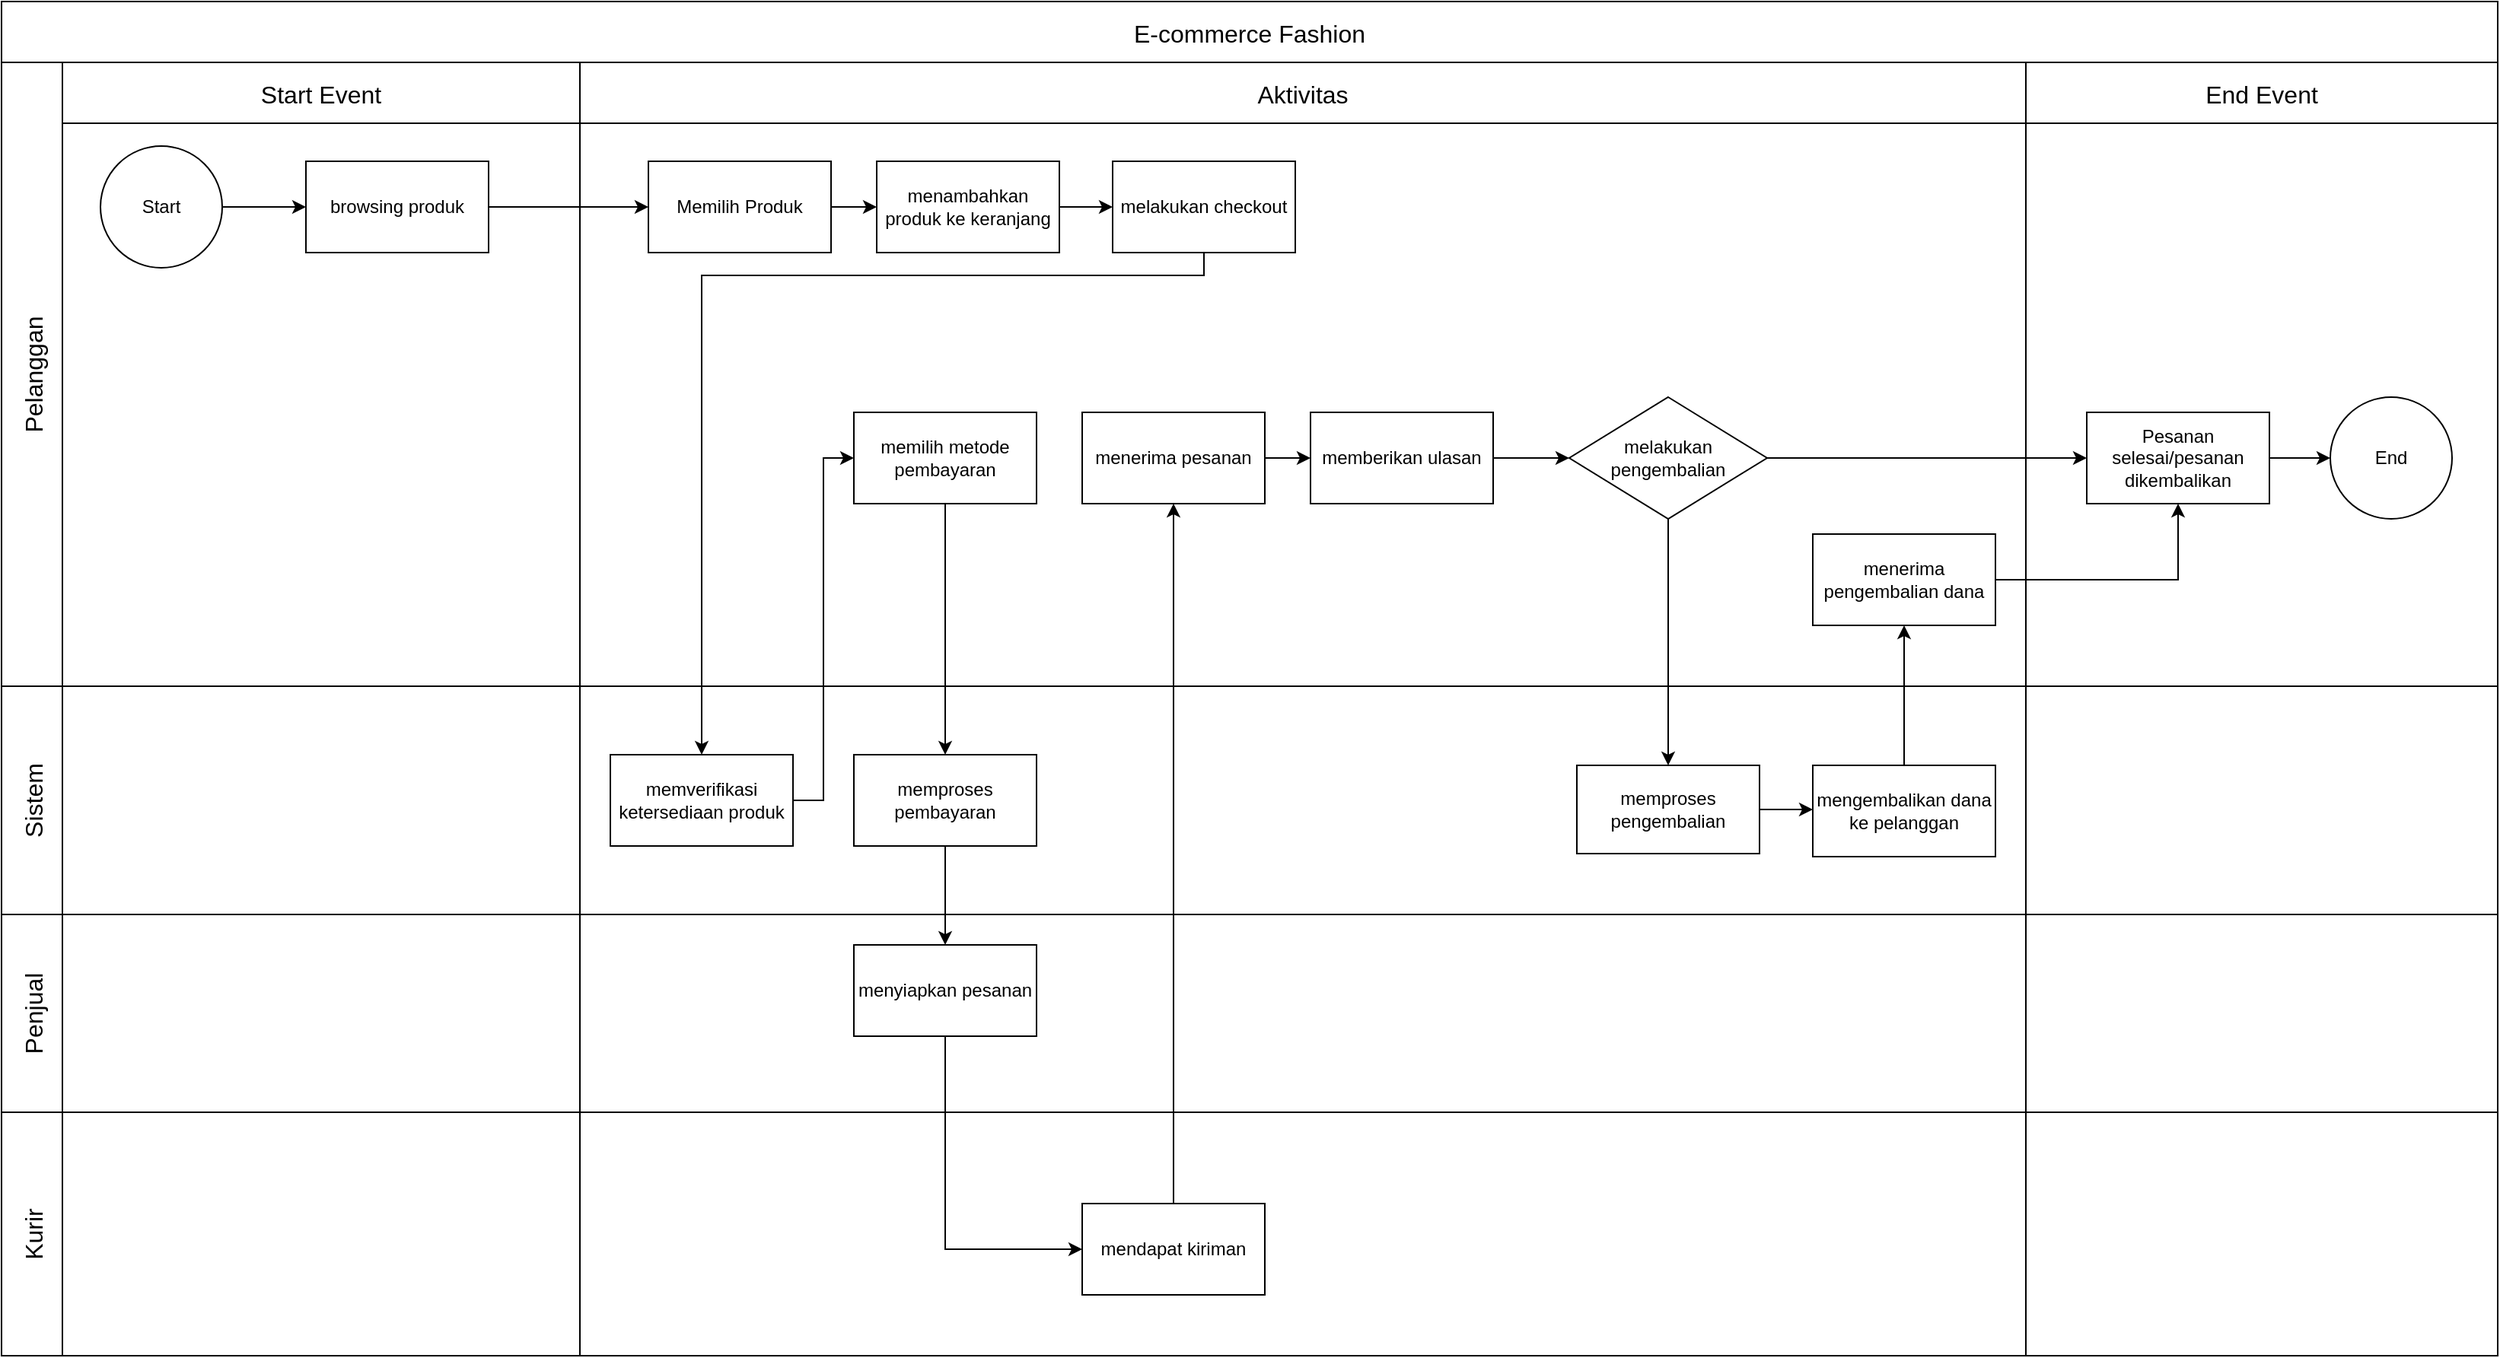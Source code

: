 <mxfile version="24.7.13">
  <diagram name="Page-1" id="c_iTERMQYXSS9ofCvHll">
    <mxGraphModel dx="2806" dy="1036" grid="1" gridSize="10" guides="1" tooltips="1" connect="1" arrows="1" fold="1" page="1" pageScale="1" pageWidth="850" pageHeight="1100" math="0" shadow="0">
      <root>
        <mxCell id="0" />
        <mxCell id="1" parent="0" />
        <mxCell id="AZHyjbpUts169mTSiIc2-15" value="E-commerce Fashion" style="shape=table;childLayout=tableLayout;startSize=40;collapsible=0;recursiveResize=0;expand=0;fontSize=16;" vertex="1" parent="1">
          <mxGeometry x="-570" y="550" width="1640" height="890.0" as="geometry" />
        </mxCell>
        <mxCell id="AZHyjbpUts169mTSiIc2-16" value="Pelanggan" style="shape=tableRow;horizontal=0;swimlaneHead=0;swimlaneBody=0;top=0;left=0;strokeColor=inherit;bottom=0;right=0;dropTarget=0;fontStyle=0;fillColor=none;points=[[0,0.5],[1,0.5]];portConstraint=eastwest;startSize=40;collapsible=0;recursiveResize=0;expand=0;fontSize=16;" vertex="1" parent="AZHyjbpUts169mTSiIc2-15">
          <mxGeometry y="40" width="1640" height="410" as="geometry" />
        </mxCell>
        <mxCell id="AZHyjbpUts169mTSiIc2-17" value="Start Event" style="swimlane;swimlaneHead=0;swimlaneBody=0;fontStyle=0;strokeColor=inherit;connectable=0;fillColor=none;startSize=40;collapsible=0;recursiveResize=0;expand=0;fontSize=16;" vertex="1" parent="AZHyjbpUts169mTSiIc2-16">
          <mxGeometry x="40" width="340" height="410" as="geometry">
            <mxRectangle width="340" height="410" as="alternateBounds" />
          </mxGeometry>
        </mxCell>
        <mxCell id="AZHyjbpUts169mTSiIc2-38" value="" style="edgeStyle=orthogonalEdgeStyle;rounded=0;orthogonalLoop=1;jettySize=auto;html=1;" edge="1" parent="AZHyjbpUts169mTSiIc2-17" source="AZHyjbpUts169mTSiIc2-36" target="AZHyjbpUts169mTSiIc2-37">
          <mxGeometry relative="1" as="geometry" />
        </mxCell>
        <mxCell id="AZHyjbpUts169mTSiIc2-36" value="Start" style="ellipse;whiteSpace=wrap;html=1;aspect=fixed;" vertex="1" parent="AZHyjbpUts169mTSiIc2-17">
          <mxGeometry x="25" y="55" width="80" height="80" as="geometry" />
        </mxCell>
        <mxCell id="AZHyjbpUts169mTSiIc2-37" value="browsing produk" style="whiteSpace=wrap;html=1;" vertex="1" parent="AZHyjbpUts169mTSiIc2-17">
          <mxGeometry x="160" y="65" width="120" height="60" as="geometry" />
        </mxCell>
        <mxCell id="AZHyjbpUts169mTSiIc2-18" value="Aktivitas" style="swimlane;swimlaneHead=0;swimlaneBody=0;fontStyle=0;strokeColor=inherit;connectable=0;fillColor=none;startSize=40;collapsible=0;recursiveResize=0;expand=0;fontSize=16;" vertex="1" parent="AZHyjbpUts169mTSiIc2-16">
          <mxGeometry x="380" width="950" height="410" as="geometry">
            <mxRectangle width="950" height="410" as="alternateBounds" />
          </mxGeometry>
        </mxCell>
        <mxCell id="AZHyjbpUts169mTSiIc2-42" value="" style="edgeStyle=orthogonalEdgeStyle;rounded=0;orthogonalLoop=1;jettySize=auto;html=1;" edge="1" parent="AZHyjbpUts169mTSiIc2-18" source="AZHyjbpUts169mTSiIc2-39" target="AZHyjbpUts169mTSiIc2-41">
          <mxGeometry relative="1" as="geometry" />
        </mxCell>
        <mxCell id="AZHyjbpUts169mTSiIc2-39" value="&lt;div&gt;&lt;span style=&quot;background-color: initial;&quot;&gt;Memilih Produk&lt;/span&gt;&lt;br&gt;&lt;/div&gt;" style="whiteSpace=wrap;html=1;" vertex="1" parent="AZHyjbpUts169mTSiIc2-18">
          <mxGeometry x="45" y="65" width="120" height="60" as="geometry" />
        </mxCell>
        <mxCell id="AZHyjbpUts169mTSiIc2-41" value="menambahkan produk ke keranjang" style="whiteSpace=wrap;html=1;" vertex="1" parent="AZHyjbpUts169mTSiIc2-18">
          <mxGeometry x="195" y="65" width="120" height="60" as="geometry" />
        </mxCell>
        <mxCell id="AZHyjbpUts169mTSiIc2-43" value="melakukan checkout" style="whiteSpace=wrap;html=1;" vertex="1" parent="AZHyjbpUts169mTSiIc2-18">
          <mxGeometry x="350" y="65" width="120" height="60" as="geometry" />
        </mxCell>
        <mxCell id="AZHyjbpUts169mTSiIc2-44" value="" style="edgeStyle=orthogonalEdgeStyle;rounded=0;orthogonalLoop=1;jettySize=auto;html=1;" edge="1" parent="AZHyjbpUts169mTSiIc2-18" source="AZHyjbpUts169mTSiIc2-41" target="AZHyjbpUts169mTSiIc2-43">
          <mxGeometry relative="1" as="geometry" />
        </mxCell>
        <mxCell id="AZHyjbpUts169mTSiIc2-47" value="memilih metode pembayaran" style="whiteSpace=wrap;html=1;" vertex="1" parent="AZHyjbpUts169mTSiIc2-18">
          <mxGeometry x="180" y="230" width="120" height="60" as="geometry" />
        </mxCell>
        <mxCell id="AZHyjbpUts169mTSiIc2-93" value="" style="edgeStyle=orthogonalEdgeStyle;rounded=0;orthogonalLoop=1;jettySize=auto;html=1;" edge="1" parent="AZHyjbpUts169mTSiIc2-18" source="AZHyjbpUts169mTSiIc2-90" target="AZHyjbpUts169mTSiIc2-92">
          <mxGeometry relative="1" as="geometry" />
        </mxCell>
        <mxCell id="AZHyjbpUts169mTSiIc2-90" value="menerima pesanan" style="whiteSpace=wrap;html=1;" vertex="1" parent="AZHyjbpUts169mTSiIc2-18">
          <mxGeometry x="330" y="230" width="120" height="60" as="geometry" />
        </mxCell>
        <mxCell id="AZHyjbpUts169mTSiIc2-95" value="" style="edgeStyle=orthogonalEdgeStyle;rounded=0;orthogonalLoop=1;jettySize=auto;html=1;" edge="1" parent="AZHyjbpUts169mTSiIc2-18" source="AZHyjbpUts169mTSiIc2-92" target="AZHyjbpUts169mTSiIc2-94">
          <mxGeometry relative="1" as="geometry" />
        </mxCell>
        <mxCell id="AZHyjbpUts169mTSiIc2-92" value="memberikan ulasan" style="whiteSpace=wrap;html=1;" vertex="1" parent="AZHyjbpUts169mTSiIc2-18">
          <mxGeometry x="480" y="230" width="120" height="60" as="geometry" />
        </mxCell>
        <mxCell id="AZHyjbpUts169mTSiIc2-94" value="melakukan pengembalian" style="rhombus;whiteSpace=wrap;html=1;" vertex="1" parent="AZHyjbpUts169mTSiIc2-18">
          <mxGeometry x="650" y="220" width="130" height="80" as="geometry" />
        </mxCell>
        <mxCell id="AZHyjbpUts169mTSiIc2-100" value="menerima pengembalian dana" style="whiteSpace=wrap;html=1;" vertex="1" parent="AZHyjbpUts169mTSiIc2-18">
          <mxGeometry x="810" y="310" width="120" height="60" as="geometry" />
        </mxCell>
        <mxCell id="AZHyjbpUts169mTSiIc2-19" value="End Event" style="swimlane;swimlaneHead=0;swimlaneBody=0;fontStyle=0;strokeColor=inherit;connectable=0;fillColor=none;startSize=40;collapsible=0;recursiveResize=0;expand=0;fontSize=16;" vertex="1" parent="AZHyjbpUts169mTSiIc2-16">
          <mxGeometry x="1330" width="310" height="410" as="geometry">
            <mxRectangle width="310" height="410" as="alternateBounds" />
          </mxGeometry>
        </mxCell>
        <mxCell id="AZHyjbpUts169mTSiIc2-117" value="" style="edgeStyle=orthogonalEdgeStyle;rounded=0;orthogonalLoop=1;jettySize=auto;html=1;" edge="1" parent="AZHyjbpUts169mTSiIc2-19" source="AZHyjbpUts169mTSiIc2-111" target="AZHyjbpUts169mTSiIc2-116">
          <mxGeometry relative="1" as="geometry" />
        </mxCell>
        <mxCell id="AZHyjbpUts169mTSiIc2-111" value="Pesanan selesai/pesanan dikembalikan" style="whiteSpace=wrap;html=1;" vertex="1" parent="AZHyjbpUts169mTSiIc2-19">
          <mxGeometry x="40" y="230" width="120" height="60" as="geometry" />
        </mxCell>
        <mxCell id="AZHyjbpUts169mTSiIc2-116" value="End" style="ellipse;whiteSpace=wrap;html=1;" vertex="1" parent="AZHyjbpUts169mTSiIc2-19">
          <mxGeometry x="200" y="220" width="80" height="80" as="geometry" />
        </mxCell>
        <mxCell id="AZHyjbpUts169mTSiIc2-40" value="" style="edgeStyle=orthogonalEdgeStyle;rounded=0;orthogonalLoop=1;jettySize=auto;html=1;" edge="1" parent="AZHyjbpUts169mTSiIc2-16" source="AZHyjbpUts169mTSiIc2-37" target="AZHyjbpUts169mTSiIc2-39">
          <mxGeometry relative="1" as="geometry" />
        </mxCell>
        <mxCell id="AZHyjbpUts169mTSiIc2-112" value="" style="edgeStyle=orthogonalEdgeStyle;rounded=0;orthogonalLoop=1;jettySize=auto;html=1;" edge="1" parent="AZHyjbpUts169mTSiIc2-16" source="AZHyjbpUts169mTSiIc2-94" target="AZHyjbpUts169mTSiIc2-111">
          <mxGeometry relative="1" as="geometry" />
        </mxCell>
        <mxCell id="AZHyjbpUts169mTSiIc2-119" value="" style="edgeStyle=orthogonalEdgeStyle;rounded=0;orthogonalLoop=1;jettySize=auto;html=1;entryX=0.5;entryY=1;entryDx=0;entryDy=0;" edge="1" parent="AZHyjbpUts169mTSiIc2-16" source="AZHyjbpUts169mTSiIc2-100" target="AZHyjbpUts169mTSiIc2-111">
          <mxGeometry relative="1" as="geometry">
            <mxPoint x="1390" y="340" as="targetPoint" />
          </mxGeometry>
        </mxCell>
        <mxCell id="AZHyjbpUts169mTSiIc2-20" value="Sistem" style="shape=tableRow;horizontal=0;swimlaneHead=0;swimlaneBody=0;top=0;left=0;strokeColor=inherit;bottom=0;right=0;dropTarget=0;fontStyle=0;fillColor=none;points=[[0,0.5],[1,0.5]];portConstraint=eastwest;startSize=40;collapsible=0;recursiveResize=0;expand=0;fontSize=16;" vertex="1" parent="AZHyjbpUts169mTSiIc2-15">
          <mxGeometry y="450" width="1640" height="150" as="geometry" />
        </mxCell>
        <mxCell id="AZHyjbpUts169mTSiIc2-21" value="" style="swimlane;swimlaneHead=0;swimlaneBody=0;fontStyle=0;connectable=0;strokeColor=inherit;fillColor=none;startSize=0;collapsible=0;recursiveResize=0;expand=0;fontSize=16;" vertex="1" parent="AZHyjbpUts169mTSiIc2-20">
          <mxGeometry x="40" width="340" height="150" as="geometry">
            <mxRectangle width="340" height="150" as="alternateBounds" />
          </mxGeometry>
        </mxCell>
        <mxCell id="AZHyjbpUts169mTSiIc2-22" value="" style="swimlane;swimlaneHead=0;swimlaneBody=0;fontStyle=0;connectable=0;strokeColor=inherit;fillColor=none;startSize=0;collapsible=0;recursiveResize=0;expand=0;fontSize=16;" vertex="1" parent="AZHyjbpUts169mTSiIc2-20">
          <mxGeometry x="380" width="950" height="150" as="geometry">
            <mxRectangle width="950" height="150" as="alternateBounds" />
          </mxGeometry>
        </mxCell>
        <mxCell id="AZHyjbpUts169mTSiIc2-45" value="memverifikasi ketersediaan produk" style="whiteSpace=wrap;html=1;" vertex="1" parent="AZHyjbpUts169mTSiIc2-22">
          <mxGeometry x="20" y="45" width="120" height="60" as="geometry" />
        </mxCell>
        <mxCell id="AZHyjbpUts169mTSiIc2-49" value="memproses pembayaran" style="whiteSpace=wrap;html=1;" vertex="1" parent="AZHyjbpUts169mTSiIc2-22">
          <mxGeometry x="180" y="45" width="120" height="60" as="geometry" />
        </mxCell>
        <mxCell id="AZHyjbpUts169mTSiIc2-96" value="memproses pengembalian" style="whiteSpace=wrap;html=1;" vertex="1" parent="AZHyjbpUts169mTSiIc2-22">
          <mxGeometry x="655" y="52" width="120" height="58" as="geometry" />
        </mxCell>
        <mxCell id="AZHyjbpUts169mTSiIc2-98" value="mengembalikan dana ke pelanggan" style="whiteSpace=wrap;html=1;" vertex="1" parent="AZHyjbpUts169mTSiIc2-22">
          <mxGeometry x="810" y="52" width="120" height="60" as="geometry" />
        </mxCell>
        <mxCell id="AZHyjbpUts169mTSiIc2-99" value="" style="edgeStyle=orthogonalEdgeStyle;rounded=0;orthogonalLoop=1;jettySize=auto;html=1;" edge="1" parent="AZHyjbpUts169mTSiIc2-22" source="AZHyjbpUts169mTSiIc2-96" target="AZHyjbpUts169mTSiIc2-98">
          <mxGeometry relative="1" as="geometry">
            <Array as="points">
              <mxPoint x="830" y="81" />
            </Array>
          </mxGeometry>
        </mxCell>
        <mxCell id="AZHyjbpUts169mTSiIc2-23" value="" style="swimlane;swimlaneHead=0;swimlaneBody=0;fontStyle=0;connectable=0;strokeColor=inherit;fillColor=none;startSize=0;collapsible=0;recursiveResize=0;expand=0;fontSize=16;movable=0;resizable=0;rotatable=0;deletable=0;editable=0;locked=1;" vertex="1" parent="AZHyjbpUts169mTSiIc2-20">
          <mxGeometry x="1330" width="310" height="150" as="geometry">
            <mxRectangle width="310" height="150" as="alternateBounds" />
          </mxGeometry>
        </mxCell>
        <mxCell id="AZHyjbpUts169mTSiIc2-24" value="Penjual" style="shape=tableRow;horizontal=0;swimlaneHead=0;swimlaneBody=0;top=0;left=0;strokeColor=inherit;bottom=0;right=0;dropTarget=0;fontStyle=0;fillColor=none;points=[[0,0.5],[1,0.5]];portConstraint=eastwest;startSize=40;collapsible=0;recursiveResize=0;expand=0;fontSize=16;" vertex="1" parent="AZHyjbpUts169mTSiIc2-15">
          <mxGeometry y="600" width="1640" height="130" as="geometry" />
        </mxCell>
        <mxCell id="AZHyjbpUts169mTSiIc2-25" value="" style="swimlane;swimlaneHead=0;swimlaneBody=0;fontStyle=0;connectable=0;strokeColor=inherit;fillColor=none;startSize=0;collapsible=0;recursiveResize=0;expand=0;fontSize=16;" vertex="1" parent="AZHyjbpUts169mTSiIc2-24">
          <mxGeometry x="40" width="340" height="130" as="geometry">
            <mxRectangle width="340" height="130" as="alternateBounds" />
          </mxGeometry>
        </mxCell>
        <mxCell id="AZHyjbpUts169mTSiIc2-26" value="" style="swimlane;swimlaneHead=0;swimlaneBody=0;fontStyle=0;connectable=0;strokeColor=inherit;fillColor=none;startSize=0;collapsible=0;recursiveResize=0;expand=0;fontSize=16;" vertex="1" parent="AZHyjbpUts169mTSiIc2-24">
          <mxGeometry x="380" width="950" height="130" as="geometry">
            <mxRectangle width="950" height="130" as="alternateBounds" />
          </mxGeometry>
        </mxCell>
        <mxCell id="AZHyjbpUts169mTSiIc2-86" value="menyiapkan pesanan" style="whiteSpace=wrap;html=1;" vertex="1" parent="AZHyjbpUts169mTSiIc2-26">
          <mxGeometry x="180" y="20" width="120" height="60" as="geometry" />
        </mxCell>
        <mxCell id="AZHyjbpUts169mTSiIc2-27" value="" style="swimlane;swimlaneHead=0;swimlaneBody=0;fontStyle=0;connectable=0;strokeColor=inherit;fillColor=none;startSize=0;collapsible=0;recursiveResize=0;expand=0;fontSize=16;" vertex="1" parent="AZHyjbpUts169mTSiIc2-24">
          <mxGeometry x="1330" width="310" height="130" as="geometry">
            <mxRectangle width="310" height="130" as="alternateBounds" />
          </mxGeometry>
        </mxCell>
        <mxCell id="AZHyjbpUts169mTSiIc2-28" value="Kurir" style="shape=tableRow;horizontal=0;swimlaneHead=0;swimlaneBody=0;top=0;left=0;strokeColor=inherit;bottom=0;right=0;dropTarget=0;fontStyle=0;fillColor=none;points=[[0,0.5],[1,0.5]];portConstraint=eastwest;startSize=40;collapsible=0;recursiveResize=0;expand=0;fontSize=16;" vertex="1" parent="AZHyjbpUts169mTSiIc2-15">
          <mxGeometry y="730" width="1640" height="160" as="geometry" />
        </mxCell>
        <mxCell id="AZHyjbpUts169mTSiIc2-29" style="swimlane;swimlaneHead=0;swimlaneBody=0;fontStyle=0;connectable=0;strokeColor=inherit;fillColor=none;startSize=0;collapsible=0;recursiveResize=0;expand=0;fontSize=16;" vertex="1" parent="AZHyjbpUts169mTSiIc2-28">
          <mxGeometry x="40" width="340" height="160" as="geometry">
            <mxRectangle width="340" height="160" as="alternateBounds" />
          </mxGeometry>
        </mxCell>
        <mxCell id="AZHyjbpUts169mTSiIc2-30" style="swimlane;swimlaneHead=0;swimlaneBody=0;fontStyle=0;connectable=0;strokeColor=inherit;fillColor=none;startSize=0;collapsible=0;recursiveResize=0;expand=0;fontSize=16;" vertex="1" parent="AZHyjbpUts169mTSiIc2-28">
          <mxGeometry x="380" width="950" height="160" as="geometry">
            <mxRectangle width="950" height="160" as="alternateBounds" />
          </mxGeometry>
        </mxCell>
        <mxCell id="AZHyjbpUts169mTSiIc2-88" value="mendapat kiriman" style="whiteSpace=wrap;html=1;" vertex="1" parent="AZHyjbpUts169mTSiIc2-30">
          <mxGeometry x="330" y="60" width="120" height="60" as="geometry" />
        </mxCell>
        <mxCell id="AZHyjbpUts169mTSiIc2-31" style="swimlane;swimlaneHead=0;swimlaneBody=0;fontStyle=0;connectable=0;strokeColor=inherit;fillColor=none;startSize=0;collapsible=0;recursiveResize=0;expand=0;fontSize=16;" vertex="1" parent="AZHyjbpUts169mTSiIc2-28">
          <mxGeometry x="1330" width="310" height="160" as="geometry">
            <mxRectangle width="310" height="160" as="alternateBounds" />
          </mxGeometry>
        </mxCell>
        <mxCell id="AZHyjbpUts169mTSiIc2-46" value="" style="edgeStyle=orthogonalEdgeStyle;rounded=0;orthogonalLoop=1;jettySize=auto;html=1;" edge="1" parent="AZHyjbpUts169mTSiIc2-15" source="AZHyjbpUts169mTSiIc2-43" target="AZHyjbpUts169mTSiIc2-45">
          <mxGeometry relative="1" as="geometry">
            <Array as="points">
              <mxPoint x="700" y="180" />
              <mxPoint x="370" y="180" />
            </Array>
          </mxGeometry>
        </mxCell>
        <mxCell id="AZHyjbpUts169mTSiIc2-48" value="" style="edgeStyle=orthogonalEdgeStyle;rounded=0;orthogonalLoop=1;jettySize=auto;html=1;" edge="1" parent="AZHyjbpUts169mTSiIc2-15" source="AZHyjbpUts169mTSiIc2-45" target="AZHyjbpUts169mTSiIc2-47">
          <mxGeometry relative="1" as="geometry">
            <Array as="points">
              <mxPoint x="540" y="525" />
              <mxPoint x="540" y="300" />
            </Array>
          </mxGeometry>
        </mxCell>
        <mxCell id="AZHyjbpUts169mTSiIc2-50" value="" style="edgeStyle=orthogonalEdgeStyle;rounded=0;orthogonalLoop=1;jettySize=auto;html=1;" edge="1" parent="AZHyjbpUts169mTSiIc2-15" source="AZHyjbpUts169mTSiIc2-47" target="AZHyjbpUts169mTSiIc2-49">
          <mxGeometry relative="1" as="geometry">
            <Array as="points">
              <mxPoint x="620" y="360" />
              <mxPoint x="620" y="360" />
            </Array>
          </mxGeometry>
        </mxCell>
        <mxCell id="AZHyjbpUts169mTSiIc2-85" value="" style="edgeStyle=orthogonalEdgeStyle;rounded=0;orthogonalLoop=1;jettySize=auto;html=1;" edge="1" parent="AZHyjbpUts169mTSiIc2-15" source="AZHyjbpUts169mTSiIc2-49" target="AZHyjbpUts169mTSiIc2-86">
          <mxGeometry relative="1" as="geometry">
            <mxPoint x="550" y="498" as="targetPoint" />
            <Array as="points">
              <mxPoint x="640" y="510" />
              <mxPoint x="640" y="510" />
            </Array>
          </mxGeometry>
        </mxCell>
        <mxCell id="AZHyjbpUts169mTSiIc2-89" value="" style="edgeStyle=orthogonalEdgeStyle;rounded=0;orthogonalLoop=1;jettySize=auto;html=1;exitX=0.5;exitY=1;exitDx=0;exitDy=0;" edge="1" parent="AZHyjbpUts169mTSiIc2-15" source="AZHyjbpUts169mTSiIc2-86" target="AZHyjbpUts169mTSiIc2-88">
          <mxGeometry relative="1" as="geometry">
            <Array as="points">
              <mxPoint x="620" y="820" />
            </Array>
          </mxGeometry>
        </mxCell>
        <mxCell id="AZHyjbpUts169mTSiIc2-91" value="" style="edgeStyle=orthogonalEdgeStyle;rounded=0;orthogonalLoop=1;jettySize=auto;html=1;" edge="1" parent="AZHyjbpUts169mTSiIc2-15" source="AZHyjbpUts169mTSiIc2-88" target="AZHyjbpUts169mTSiIc2-90">
          <mxGeometry relative="1" as="geometry" />
        </mxCell>
        <mxCell id="AZHyjbpUts169mTSiIc2-97" value="" style="edgeStyle=orthogonalEdgeStyle;rounded=0;orthogonalLoop=1;jettySize=auto;html=1;" edge="1" parent="AZHyjbpUts169mTSiIc2-15" source="AZHyjbpUts169mTSiIc2-94" target="AZHyjbpUts169mTSiIc2-96">
          <mxGeometry relative="1" as="geometry" />
        </mxCell>
        <mxCell id="AZHyjbpUts169mTSiIc2-101" value="" style="edgeStyle=orthogonalEdgeStyle;rounded=0;orthogonalLoop=1;jettySize=auto;html=1;" edge="1" parent="AZHyjbpUts169mTSiIc2-15" source="AZHyjbpUts169mTSiIc2-98" target="AZHyjbpUts169mTSiIc2-100">
          <mxGeometry relative="1" as="geometry" />
        </mxCell>
      </root>
    </mxGraphModel>
  </diagram>
</mxfile>
